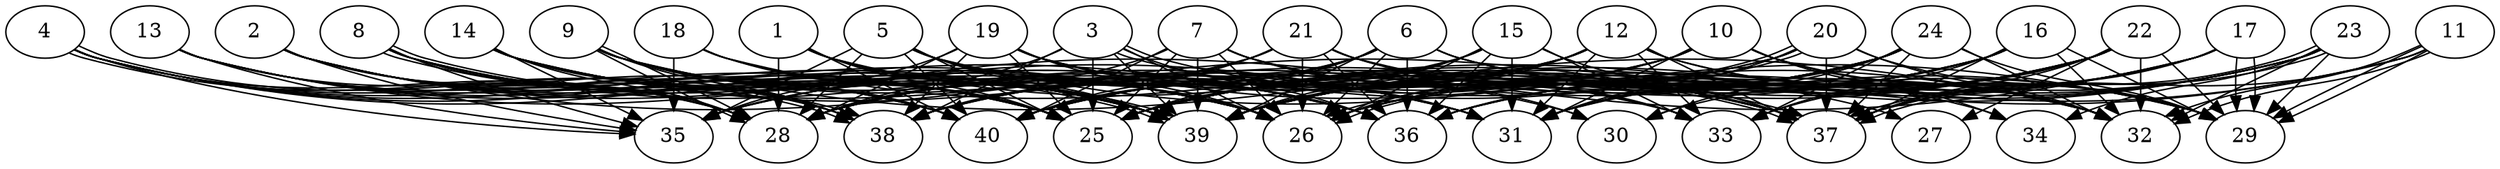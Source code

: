 // DAG automatically generated by daggen at Thu Oct  3 14:06:48 2019
// ./daggen --dot -n 40 --ccr 0.5 --fat 0.9 --regular 0.5 --density 0.9 --mindata 5242880 --maxdata 52428800 
digraph G {
  1 [size="31289344", alpha="0.17", expect_size="15644672"] 
  1 -> 25 [size ="15644672"]
  1 -> 28 [size ="15644672"]
  1 -> 36 [size ="15644672"]
  1 -> 37 [size ="15644672"]
  1 -> 39 [size ="15644672"]
  1 -> 40 [size ="15644672"]
  2 [size="100732928", alpha="0.06", expect_size="50366464"] 
  2 -> 25 [size ="50366464"]
  2 -> 26 [size ="50366464"]
  2 -> 28 [size ="50366464"]
  2 -> 35 [size ="50366464"]
  2 -> 36 [size ="50366464"]
  2 -> 37 [size ="50366464"]
  2 -> 38 [size ="50366464"]
  2 -> 39 [size ="50366464"]
  2 -> 40 [size ="50366464"]
  3 [size="19496960", alpha="0.09", expect_size="9748480"] 
  3 -> 25 [size ="9748480"]
  3 -> 26 [size ="9748480"]
  3 -> 28 [size ="9748480"]
  3 -> 36 [size ="9748480"]
  3 -> 37 [size ="9748480"]
  3 -> 37 [size ="9748480"]
  3 -> 38 [size ="9748480"]
  3 -> 39 [size ="9748480"]
  4 [size="58341376", alpha="0.11", expect_size="29170688"] 
  4 -> 25 [size ="29170688"]
  4 -> 26 [size ="29170688"]
  4 -> 28 [size ="29170688"]
  4 -> 35 [size ="29170688"]
  4 -> 36 [size ="29170688"]
  4 -> 38 [size ="29170688"]
  4 -> 38 [size ="29170688"]
  4 -> 39 [size ="29170688"]
  4 -> 40 [size ="29170688"]
  5 [size="88832000", alpha="0.09", expect_size="44416000"] 
  5 -> 25 [size ="44416000"]
  5 -> 26 [size ="44416000"]
  5 -> 28 [size ="44416000"]
  5 -> 29 [size ="44416000"]
  5 -> 31 [size ="44416000"]
  5 -> 35 [size ="44416000"]
  5 -> 36 [size ="44416000"]
  5 -> 39 [size ="44416000"]
  5 -> 40 [size ="44416000"]
  6 [size="56688640", alpha="0.01", expect_size="28344320"] 
  6 -> 25 [size ="28344320"]
  6 -> 26 [size ="28344320"]
  6 -> 28 [size ="28344320"]
  6 -> 29 [size ="28344320"]
  6 -> 32 [size ="28344320"]
  6 -> 34 [size ="28344320"]
  6 -> 36 [size ="28344320"]
  6 -> 38 [size ="28344320"]
  6 -> 39 [size ="28344320"]
  6 -> 40 [size ="28344320"]
  7 [size="16109568", alpha="0.03", expect_size="8054784"] 
  7 -> 25 [size ="8054784"]
  7 -> 26 [size ="8054784"]
  7 -> 27 [size ="8054784"]
  7 -> 28 [size ="8054784"]
  7 -> 30 [size ="8054784"]
  7 -> 33 [size ="8054784"]
  7 -> 39 [size ="8054784"]
  7 -> 40 [size ="8054784"]
  8 [size="52742144", alpha="0.09", expect_size="26371072"] 
  8 -> 25 [size ="26371072"]
  8 -> 26 [size ="26371072"]
  8 -> 28 [size ="26371072"]
  8 -> 31 [size ="26371072"]
  8 -> 35 [size ="26371072"]
  8 -> 39 [size ="26371072"]
  8 -> 39 [size ="26371072"]
  9 [size="64634880", alpha="0.13", expect_size="32317440"] 
  9 -> 25 [size ="32317440"]
  9 -> 28 [size ="32317440"]
  9 -> 28 [size ="32317440"]
  9 -> 31 [size ="32317440"]
  9 -> 32 [size ="32317440"]
  9 -> 36 [size ="32317440"]
  9 -> 38 [size ="32317440"]
  9 -> 39 [size ="32317440"]
  9 -> 40 [size ="32317440"]
  10 [size="37074944", alpha="0.01", expect_size="18537472"] 
  10 -> 25 [size ="18537472"]
  10 -> 28 [size ="18537472"]
  10 -> 29 [size ="18537472"]
  10 -> 31 [size ="18537472"]
  10 -> 32 [size ="18537472"]
  10 -> 34 [size ="18537472"]
  10 -> 38 [size ="18537472"]
  10 -> 39 [size ="18537472"]
  11 [size="89237504", alpha="0.18", expect_size="44618752"] 
  11 -> 25 [size ="44618752"]
  11 -> 29 [size ="44618752"]
  11 -> 29 [size ="44618752"]
  11 -> 32 [size ="44618752"]
  11 -> 32 [size ="44618752"]
  11 -> 37 [size ="44618752"]
  11 -> 39 [size ="44618752"]
  12 [size="72763392", alpha="0.08", expect_size="36381696"] 
  12 -> 25 [size ="36381696"]
  12 -> 26 [size ="36381696"]
  12 -> 28 [size ="36381696"]
  12 -> 29 [size ="36381696"]
  12 -> 31 [size ="36381696"]
  12 -> 32 [size ="36381696"]
  12 -> 33 [size ="36381696"]
  12 -> 37 [size ="36381696"]
  12 -> 38 [size ="36381696"]
  12 -> 39 [size ="36381696"]
  12 -> 40 [size ="36381696"]
  13 [size="102934528", alpha="0.02", expect_size="51467264"] 
  13 -> 25 [size ="51467264"]
  13 -> 26 [size ="51467264"]
  13 -> 28 [size ="51467264"]
  13 -> 31 [size ="51467264"]
  13 -> 35 [size ="51467264"]
  13 -> 39 [size ="51467264"]
  13 -> 40 [size ="51467264"]
  14 [size="52209664", alpha="0.20", expect_size="26104832"] 
  14 -> 25 [size ="26104832"]
  14 -> 26 [size ="26104832"]
  14 -> 28 [size ="26104832"]
  14 -> 30 [size ="26104832"]
  14 -> 33 [size ="26104832"]
  14 -> 35 [size ="26104832"]
  14 -> 38 [size ="26104832"]
  14 -> 39 [size ="26104832"]
  15 [size="10735616", alpha="0.08", expect_size="5367808"] 
  15 -> 25 [size ="5367808"]
  15 -> 26 [size ="5367808"]
  15 -> 28 [size ="5367808"]
  15 -> 31 [size ="5367808"]
  15 -> 33 [size ="5367808"]
  15 -> 36 [size ="5367808"]
  15 -> 37 [size ="5367808"]
  15 -> 39 [size ="5367808"]
  16 [size="54480896", alpha="0.19", expect_size="27240448"] 
  16 -> 25 [size ="27240448"]
  16 -> 26 [size ="27240448"]
  16 -> 29 [size ="27240448"]
  16 -> 31 [size ="27240448"]
  16 -> 32 [size ="27240448"]
  16 -> 33 [size ="27240448"]
  16 -> 36 [size ="27240448"]
  16 -> 37 [size ="27240448"]
  16 -> 39 [size ="27240448"]
  16 -> 40 [size ="27240448"]
  17 [size="57718784", alpha="0.06", expect_size="28859392"] 
  17 -> 26 [size ="28859392"]
  17 -> 29 [size ="28859392"]
  17 -> 29 [size ="28859392"]
  17 -> 30 [size ="28859392"]
  17 -> 35 [size ="28859392"]
  17 -> 36 [size ="28859392"]
  17 -> 37 [size ="28859392"]
  17 -> 39 [size ="28859392"]
  18 [size="70981632", alpha="0.06", expect_size="35490816"] 
  18 -> 25 [size ="35490816"]
  18 -> 35 [size ="35490816"]
  18 -> 37 [size ="35490816"]
  18 -> 39 [size ="35490816"]
  19 [size="19492864", alpha="0.14", expect_size="9746432"] 
  19 -> 25 [size ="9746432"]
  19 -> 26 [size ="9746432"]
  19 -> 28 [size ="9746432"]
  19 -> 31 [size ="9746432"]
  19 -> 32 [size ="9746432"]
  19 -> 35 [size ="9746432"]
  19 -> 37 [size ="9746432"]
  19 -> 38 [size ="9746432"]
  20 [size="82542592", alpha="0.05", expect_size="41271296"] 
  20 -> 26 [size ="41271296"]
  20 -> 26 [size ="41271296"]
  20 -> 28 [size ="41271296"]
  20 -> 29 [size ="41271296"]
  20 -> 31 [size ="41271296"]
  20 -> 32 [size ="41271296"]
  20 -> 35 [size ="41271296"]
  20 -> 37 [size ="41271296"]
  21 [size="88600576", alpha="0.01", expect_size="44300288"] 
  21 -> 26 [size ="44300288"]
  21 -> 29 [size ="44300288"]
  21 -> 33 [size ="44300288"]
  21 -> 35 [size ="44300288"]
  21 -> 36 [size ="44300288"]
  21 -> 37 [size ="44300288"]
  21 -> 38 [size ="44300288"]
  21 -> 40 [size ="44300288"]
  22 [size="79755264", alpha="0.16", expect_size="39877632"] 
  22 -> 25 [size ="39877632"]
  22 -> 26 [size ="39877632"]
  22 -> 27 [size ="39877632"]
  22 -> 29 [size ="39877632"]
  22 -> 31 [size ="39877632"]
  22 -> 32 [size ="39877632"]
  22 -> 33 [size ="39877632"]
  22 -> 36 [size ="39877632"]
  22 -> 37 [size ="39877632"]
  22 -> 39 [size ="39877632"]
  22 -> 40 [size ="39877632"]
  23 [size="23689216", alpha="0.13", expect_size="11844608"] 
  23 -> 25 [size ="11844608"]
  23 -> 26 [size ="11844608"]
  23 -> 29 [size ="11844608"]
  23 -> 31 [size ="11844608"]
  23 -> 32 [size ="11844608"]
  23 -> 34 [size ="11844608"]
  23 -> 36 [size ="11844608"]
  23 -> 37 [size ="11844608"]
  23 -> 37 [size ="11844608"]
  23 -> 39 [size ="11844608"]
  24 [size="31950848", alpha="0.00", expect_size="15975424"] 
  24 -> 25 [size ="15975424"]
  24 -> 26 [size ="15975424"]
  24 -> 29 [size ="15975424"]
  24 -> 30 [size ="15975424"]
  24 -> 31 [size ="15975424"]
  24 -> 32 [size ="15975424"]
  24 -> 33 [size ="15975424"]
  24 -> 36 [size ="15975424"]
  24 -> 37 [size ="15975424"]
  24 -> 38 [size ="15975424"]
  24 -> 39 [size ="15975424"]
  24 -> 40 [size ="15975424"]
  25 [size="31922176", alpha="0.04", expect_size="15961088"] 
  26 [size="70391808", alpha="0.17", expect_size="35195904"] 
  27 [size="66336768", alpha="0.12", expect_size="33168384"] 
  28 [size="95508480", alpha="0.16", expect_size="47754240"] 
  29 [size="30681088", alpha="0.11", expect_size="15340544"] 
  30 [size="94631936", alpha="0.11", expect_size="47315968"] 
  31 [size="24127488", alpha="0.09", expect_size="12063744"] 
  32 [size="28719104", alpha="0.19", expect_size="14359552"] 
  33 [size="104280064", alpha="0.10", expect_size="52140032"] 
  34 [size="71077888", alpha="0.09", expect_size="35538944"] 
  35 [size="71344128", alpha="0.08", expect_size="35672064"] 
  36 [size="89051136", alpha="0.16", expect_size="44525568"] 
  37 [size="76032000", alpha="0.15", expect_size="38016000"] 
  38 [size="37912576", alpha="0.06", expect_size="18956288"] 
  39 [size="16949248", alpha="0.19", expect_size="8474624"] 
  40 [size="67291136", alpha="0.08", expect_size="33645568"] 
}
